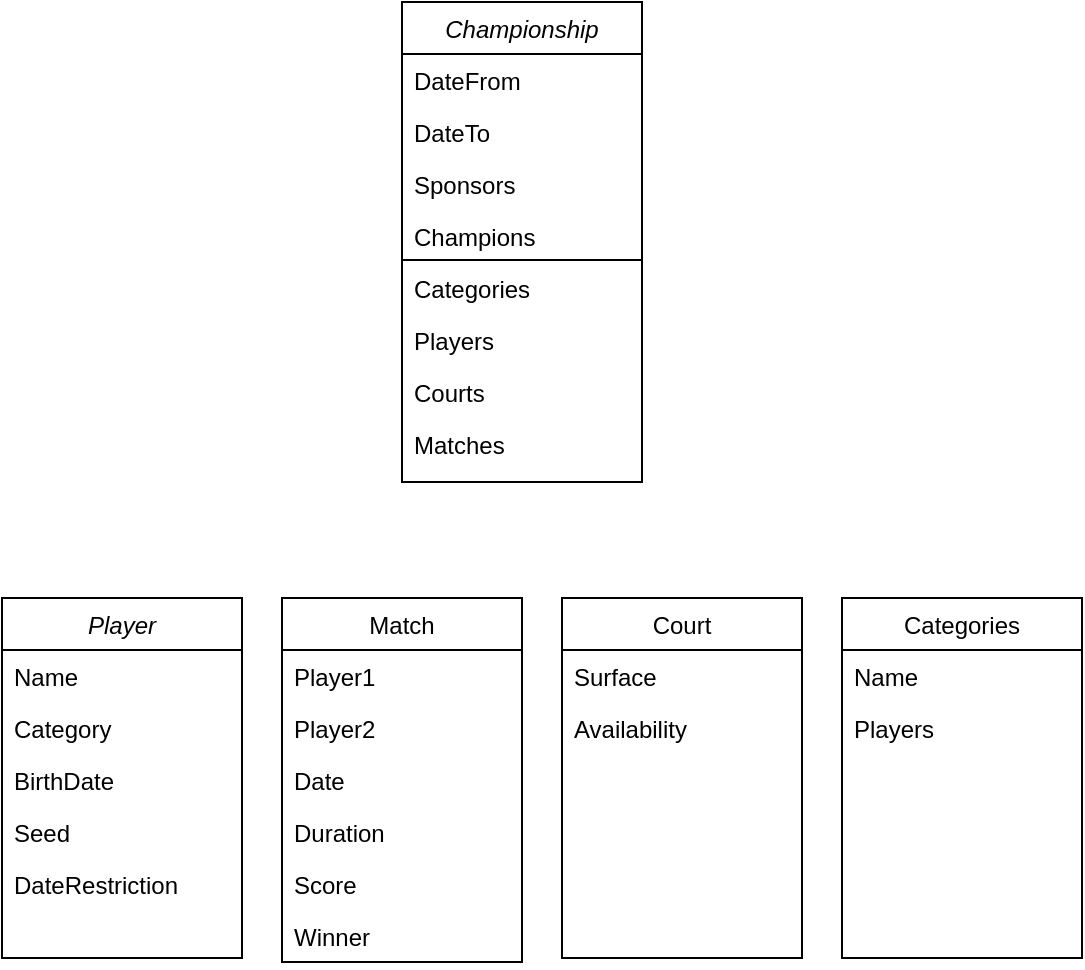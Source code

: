 <mxfile version="20.8.15" type="github">
  <diagram id="C5RBs43oDa-KdzZeNtuy" name="Page-1">
    <mxGraphModel dx="880" dy="444" grid="1" gridSize="10" guides="1" tooltips="1" connect="1" arrows="1" fold="1" page="1" pageScale="1" pageWidth="827" pageHeight="1169" math="0" shadow="0">
      <root>
        <mxCell id="WIyWlLk6GJQsqaUBKTNV-0" />
        <mxCell id="WIyWlLk6GJQsqaUBKTNV-1" parent="WIyWlLk6GJQsqaUBKTNV-0" />
        <mxCell id="3pZr55F7V_af0ti8Q0eI-0" value="Player" style="swimlane;fontStyle=2;align=center;verticalAlign=top;childLayout=stackLayout;horizontal=1;startSize=26;horizontalStack=0;resizeParent=1;resizeLast=0;collapsible=1;marginBottom=0;rounded=0;shadow=0;strokeWidth=1;" vertex="1" parent="WIyWlLk6GJQsqaUBKTNV-1">
          <mxGeometry x="120" y="338" width="120" height="180" as="geometry">
            <mxRectangle x="230" y="140" width="160" height="26" as="alternateBounds" />
          </mxGeometry>
        </mxCell>
        <mxCell id="3pZr55F7V_af0ti8Q0eI-1" value="Name" style="text;align=left;verticalAlign=top;spacingLeft=4;spacingRight=4;overflow=hidden;rotatable=0;points=[[0,0.5],[1,0.5]];portConstraint=eastwest;" vertex="1" parent="3pZr55F7V_af0ti8Q0eI-0">
          <mxGeometry y="26" width="120" height="26" as="geometry" />
        </mxCell>
        <mxCell id="3pZr55F7V_af0ti8Q0eI-2" value="Category" style="text;align=left;verticalAlign=top;spacingLeft=4;spacingRight=4;overflow=hidden;rotatable=0;points=[[0,0.5],[1,0.5]];portConstraint=eastwest;rounded=0;shadow=0;html=0;" vertex="1" parent="3pZr55F7V_af0ti8Q0eI-0">
          <mxGeometry y="52" width="120" height="26" as="geometry" />
        </mxCell>
        <mxCell id="3pZr55F7V_af0ti8Q0eI-3" value="BirthDate" style="text;align=left;verticalAlign=top;spacingLeft=4;spacingRight=4;overflow=hidden;rotatable=0;points=[[0,0.5],[1,0.5]];portConstraint=eastwest;rounded=0;shadow=0;html=0;" vertex="1" parent="3pZr55F7V_af0ti8Q0eI-0">
          <mxGeometry y="78" width="120" height="26" as="geometry" />
        </mxCell>
        <mxCell id="3pZr55F7V_af0ti8Q0eI-4" value="Seed" style="text;align=left;verticalAlign=top;spacingLeft=4;spacingRight=4;overflow=hidden;rotatable=0;points=[[0,0.5],[1,0.5]];portConstraint=eastwest;rounded=0;shadow=0;html=0;" vertex="1" parent="3pZr55F7V_af0ti8Q0eI-0">
          <mxGeometry y="104" width="120" height="26" as="geometry" />
        </mxCell>
        <mxCell id="3pZr55F7V_af0ti8Q0eI-5" value="DateRestriction" style="text;align=left;verticalAlign=top;spacingLeft=4;spacingRight=4;overflow=hidden;rotatable=0;points=[[0,0.5],[1,0.5]];portConstraint=eastwest;rounded=0;shadow=0;html=0;" vertex="1" parent="3pZr55F7V_af0ti8Q0eI-0">
          <mxGeometry y="130" width="120" height="26" as="geometry" />
        </mxCell>
        <mxCell id="3pZr55F7V_af0ti8Q0eI-6" value="Match" style="swimlane;fontStyle=0;align=center;verticalAlign=top;childLayout=stackLayout;horizontal=1;startSize=26;horizontalStack=0;resizeParent=1;resizeLast=0;collapsible=1;marginBottom=0;rounded=0;shadow=0;strokeWidth=1;" vertex="1" parent="WIyWlLk6GJQsqaUBKTNV-1">
          <mxGeometry x="260" y="338" width="120" height="182" as="geometry">
            <mxRectangle x="130" y="380" width="160" height="26" as="alternateBounds" />
          </mxGeometry>
        </mxCell>
        <mxCell id="3pZr55F7V_af0ti8Q0eI-7" value="Player1" style="text;align=left;verticalAlign=top;spacingLeft=4;spacingRight=4;overflow=hidden;rotatable=0;points=[[0,0.5],[1,0.5]];portConstraint=eastwest;" vertex="1" parent="3pZr55F7V_af0ti8Q0eI-6">
          <mxGeometry y="26" width="120" height="26" as="geometry" />
        </mxCell>
        <mxCell id="3pZr55F7V_af0ti8Q0eI-8" value="Player2" style="text;align=left;verticalAlign=top;spacingLeft=4;spacingRight=4;overflow=hidden;rotatable=0;points=[[0,0.5],[1,0.5]];portConstraint=eastwest;rounded=0;shadow=0;html=0;" vertex="1" parent="3pZr55F7V_af0ti8Q0eI-6">
          <mxGeometry y="52" width="120" height="26" as="geometry" />
        </mxCell>
        <mxCell id="3pZr55F7V_af0ti8Q0eI-9" value="Date" style="text;align=left;verticalAlign=top;spacingLeft=4;spacingRight=4;overflow=hidden;rotatable=0;points=[[0,0.5],[1,0.5]];portConstraint=eastwest;rounded=0;shadow=0;html=0;" vertex="1" parent="3pZr55F7V_af0ti8Q0eI-6">
          <mxGeometry y="78" width="120" height="26" as="geometry" />
        </mxCell>
        <mxCell id="3pZr55F7V_af0ti8Q0eI-10" value="Duration" style="text;align=left;verticalAlign=top;spacingLeft=4;spacingRight=4;overflow=hidden;rotatable=0;points=[[0,0.5],[1,0.5]];portConstraint=eastwest;rounded=0;shadow=0;html=0;" vertex="1" parent="3pZr55F7V_af0ti8Q0eI-6">
          <mxGeometry y="104" width="120" height="26" as="geometry" />
        </mxCell>
        <mxCell id="3pZr55F7V_af0ti8Q0eI-11" value="Score&#xa;" style="text;align=left;verticalAlign=top;spacingLeft=4;spacingRight=4;overflow=hidden;rotatable=0;points=[[0,0.5],[1,0.5]];portConstraint=eastwest;rounded=0;shadow=0;html=0;" vertex="1" parent="3pZr55F7V_af0ti8Q0eI-6">
          <mxGeometry y="130" width="120" height="26" as="geometry" />
        </mxCell>
        <mxCell id="3pZr55F7V_af0ti8Q0eI-12" value="Winner" style="text;align=left;verticalAlign=top;spacingLeft=4;spacingRight=4;overflow=hidden;rotatable=0;points=[[0,0.5],[1,0.5]];portConstraint=eastwest;rounded=0;shadow=0;html=0;" vertex="1" parent="3pZr55F7V_af0ti8Q0eI-6">
          <mxGeometry y="156" width="120" height="26" as="geometry" />
        </mxCell>
        <mxCell id="3pZr55F7V_af0ti8Q0eI-13" value="Championship" style="swimlane;fontStyle=2;align=center;verticalAlign=top;childLayout=stackLayout;horizontal=1;startSize=26;horizontalStack=0;resizeParent=1;resizeLast=0;collapsible=1;marginBottom=0;rounded=0;shadow=0;strokeWidth=1;" vertex="1" parent="WIyWlLk6GJQsqaUBKTNV-1">
          <mxGeometry x="320" y="40" width="120" height="240" as="geometry">
            <mxRectangle x="230" y="140" width="160" height="26" as="alternateBounds" />
          </mxGeometry>
        </mxCell>
        <mxCell id="3pZr55F7V_af0ti8Q0eI-14" value="DateFrom" style="text;align=left;verticalAlign=top;spacingLeft=4;spacingRight=4;overflow=hidden;rotatable=0;points=[[0,0.5],[1,0.5]];portConstraint=eastwest;" vertex="1" parent="3pZr55F7V_af0ti8Q0eI-13">
          <mxGeometry y="26" width="120" height="26" as="geometry" />
        </mxCell>
        <mxCell id="3pZr55F7V_af0ti8Q0eI-15" value="DateTo" style="text;align=left;verticalAlign=top;spacingLeft=4;spacingRight=4;overflow=hidden;rotatable=0;points=[[0,0.5],[1,0.5]];portConstraint=eastwest;" vertex="1" parent="3pZr55F7V_af0ti8Q0eI-13">
          <mxGeometry y="52" width="120" height="26" as="geometry" />
        </mxCell>
        <mxCell id="3pZr55F7V_af0ti8Q0eI-16" value="Sponsors" style="text;align=left;verticalAlign=top;spacingLeft=4;spacingRight=4;overflow=hidden;rotatable=0;points=[[0,0.5],[1,0.5]];portConstraint=eastwest;" vertex="1" parent="3pZr55F7V_af0ti8Q0eI-13">
          <mxGeometry y="78" width="120" height="26" as="geometry" />
        </mxCell>
        <mxCell id="3pZr55F7V_af0ti8Q0eI-17" value="Champions" style="text;align=left;verticalAlign=top;spacingLeft=4;spacingRight=4;overflow=hidden;rotatable=0;points=[[0,0.5],[1,0.5]];portConstraint=eastwest;" vertex="1" parent="3pZr55F7V_af0ti8Q0eI-13">
          <mxGeometry y="104" width="120" height="26" as="geometry" />
        </mxCell>
        <mxCell id="3pZr55F7V_af0ti8Q0eI-18" value="Categories&#xa;" style="text;align=left;verticalAlign=top;spacingLeft=4;spacingRight=4;overflow=hidden;rotatable=0;points=[[0,0.5],[1,0.5]];portConstraint=eastwest;" vertex="1" parent="3pZr55F7V_af0ti8Q0eI-13">
          <mxGeometry y="130" width="120" height="26" as="geometry" />
        </mxCell>
        <mxCell id="3pZr55F7V_af0ti8Q0eI-19" value="Players" style="text;align=left;verticalAlign=top;spacingLeft=4;spacingRight=4;overflow=hidden;rotatable=0;points=[[0,0.5],[1,0.5]];portConstraint=eastwest;rounded=0;shadow=0;html=0;" vertex="1" parent="3pZr55F7V_af0ti8Q0eI-13">
          <mxGeometry y="156" width="120" height="26" as="geometry" />
        </mxCell>
        <mxCell id="3pZr55F7V_af0ti8Q0eI-20" value="Courts" style="text;align=left;verticalAlign=top;spacingLeft=4;spacingRight=4;overflow=hidden;rotatable=0;points=[[0,0.5],[1,0.5]];portConstraint=eastwest;" vertex="1" parent="3pZr55F7V_af0ti8Q0eI-13">
          <mxGeometry y="182" width="120" height="26" as="geometry" />
        </mxCell>
        <mxCell id="3pZr55F7V_af0ti8Q0eI-21" value="Matches" style="text;align=left;verticalAlign=top;spacingLeft=4;spacingRight=4;overflow=hidden;rotatable=0;points=[[0,0.5],[1,0.5]];portConstraint=eastwest;rounded=0;shadow=0;html=0;" vertex="1" parent="3pZr55F7V_af0ti8Q0eI-13">
          <mxGeometry y="208" width="120" height="26" as="geometry" />
        </mxCell>
        <mxCell id="3pZr55F7V_af0ti8Q0eI-22" value="" style="endArrow=none;html=1;rounded=0;exitX=0;exitY=0.5;exitDx=0;exitDy=0;entryX=1;entryY=0.5;entryDx=0;entryDy=0;" edge="1" parent="3pZr55F7V_af0ti8Q0eI-13">
          <mxGeometry width="50" height="50" relative="1" as="geometry">
            <mxPoint y="129.0" as="sourcePoint" />
            <mxPoint x="120" y="129.0" as="targetPoint" />
          </mxGeometry>
        </mxCell>
        <mxCell id="3pZr55F7V_af0ti8Q0eI-23" value="Court" style="swimlane;fontStyle=0;align=center;verticalAlign=top;childLayout=stackLayout;horizontal=1;startSize=26;horizontalStack=0;resizeParent=1;resizeLast=0;collapsible=1;marginBottom=0;rounded=0;shadow=0;strokeWidth=1;" vertex="1" parent="WIyWlLk6GJQsqaUBKTNV-1">
          <mxGeometry x="400" y="338" width="120" height="180" as="geometry">
            <mxRectangle x="130" y="380" width="160" height="26" as="alternateBounds" />
          </mxGeometry>
        </mxCell>
        <mxCell id="3pZr55F7V_af0ti8Q0eI-24" value="Surface" style="text;align=left;verticalAlign=top;spacingLeft=4;spacingRight=4;overflow=hidden;rotatable=0;points=[[0,0.5],[1,0.5]];portConstraint=eastwest;" vertex="1" parent="3pZr55F7V_af0ti8Q0eI-23">
          <mxGeometry y="26" width="120" height="26" as="geometry" />
        </mxCell>
        <mxCell id="3pZr55F7V_af0ti8Q0eI-25" value="Availability" style="text;align=left;verticalAlign=top;spacingLeft=4;spacingRight=4;overflow=hidden;rotatable=0;points=[[0,0.5],[1,0.5]];portConstraint=eastwest;" vertex="1" parent="3pZr55F7V_af0ti8Q0eI-23">
          <mxGeometry y="52" width="120" height="26" as="geometry" />
        </mxCell>
        <mxCell id="3pZr55F7V_af0ti8Q0eI-26" value="Categories" style="swimlane;fontStyle=0;align=center;verticalAlign=top;childLayout=stackLayout;horizontal=1;startSize=26;horizontalStack=0;resizeParent=1;resizeLast=0;collapsible=1;marginBottom=0;rounded=0;shadow=0;strokeWidth=1;" vertex="1" parent="WIyWlLk6GJQsqaUBKTNV-1">
          <mxGeometry x="540" y="338" width="120" height="180" as="geometry">
            <mxRectangle x="130" y="380" width="160" height="26" as="alternateBounds" />
          </mxGeometry>
        </mxCell>
        <mxCell id="3pZr55F7V_af0ti8Q0eI-27" value="Name" style="text;align=left;verticalAlign=top;spacingLeft=4;spacingRight=4;overflow=hidden;rotatable=0;points=[[0,0.5],[1,0.5]];portConstraint=eastwest;" vertex="1" parent="3pZr55F7V_af0ti8Q0eI-26">
          <mxGeometry y="26" width="120" height="26" as="geometry" />
        </mxCell>
        <mxCell id="3pZr55F7V_af0ti8Q0eI-28" value="Players" style="text;align=left;verticalAlign=top;spacingLeft=4;spacingRight=4;overflow=hidden;rotatable=0;points=[[0,0.5],[1,0.5]];portConstraint=eastwest;" vertex="1" parent="3pZr55F7V_af0ti8Q0eI-26">
          <mxGeometry y="52" width="120" height="26" as="geometry" />
        </mxCell>
      </root>
    </mxGraphModel>
  </diagram>
</mxfile>
